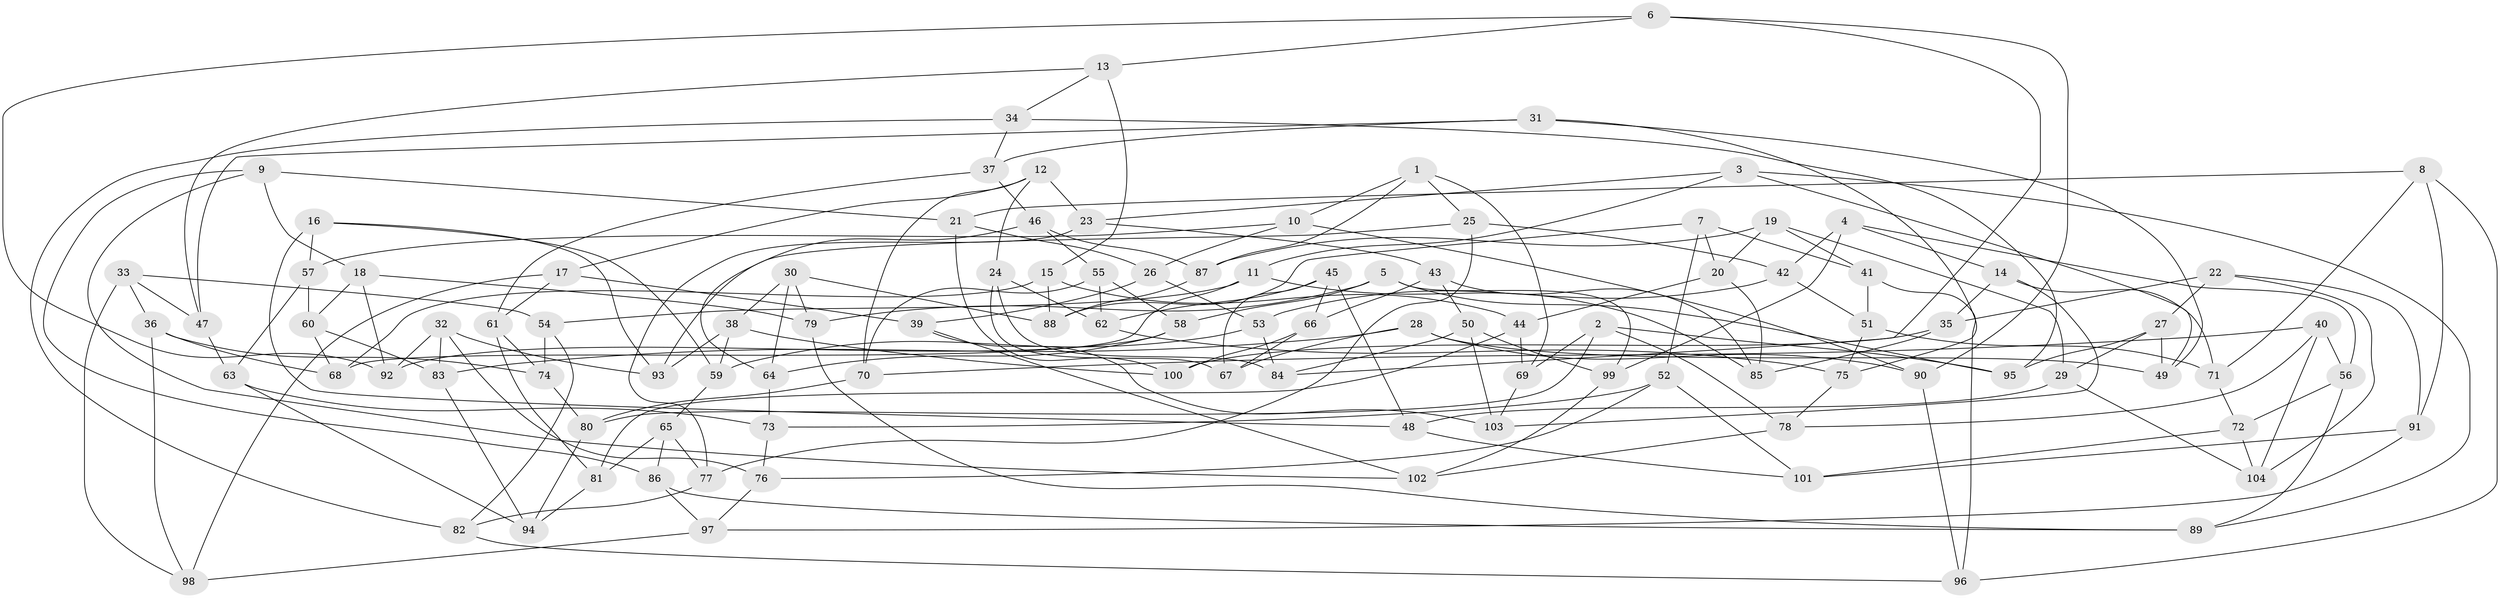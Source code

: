 // coarse degree distribution, {6: 0.21875, 4: 0.03125, 5: 0.21875, 9: 0.09375, 8: 0.25, 10: 0.0625, 7: 0.125}
// Generated by graph-tools (version 1.1) at 2025/38/03/04/25 23:38:12]
// undirected, 104 vertices, 208 edges
graph export_dot {
  node [color=gray90,style=filled];
  1;
  2;
  3;
  4;
  5;
  6;
  7;
  8;
  9;
  10;
  11;
  12;
  13;
  14;
  15;
  16;
  17;
  18;
  19;
  20;
  21;
  22;
  23;
  24;
  25;
  26;
  27;
  28;
  29;
  30;
  31;
  32;
  33;
  34;
  35;
  36;
  37;
  38;
  39;
  40;
  41;
  42;
  43;
  44;
  45;
  46;
  47;
  48;
  49;
  50;
  51;
  52;
  53;
  54;
  55;
  56;
  57;
  58;
  59;
  60;
  61;
  62;
  63;
  64;
  65;
  66;
  67;
  68;
  69;
  70;
  71;
  72;
  73;
  74;
  75;
  76;
  77;
  78;
  79;
  80;
  81;
  82;
  83;
  84;
  85;
  86;
  87;
  88;
  89;
  90;
  91;
  92;
  93;
  94;
  95;
  96;
  97;
  98;
  99;
  100;
  101;
  102;
  103;
  104;
  1 -- 69;
  1 -- 87;
  1 -- 25;
  1 -- 10;
  2 -- 95;
  2 -- 69;
  2 -- 78;
  2 -- 80;
  3 -- 11;
  3 -- 23;
  3 -- 89;
  3 -- 49;
  4 -- 56;
  4 -- 99;
  4 -- 14;
  4 -- 42;
  5 -- 99;
  5 -- 95;
  5 -- 79;
  5 -- 58;
  6 -- 90;
  6 -- 84;
  6 -- 13;
  6 -- 92;
  7 -- 88;
  7 -- 52;
  7 -- 20;
  7 -- 41;
  8 -- 21;
  8 -- 71;
  8 -- 96;
  8 -- 91;
  9 -- 86;
  9 -- 21;
  9 -- 102;
  9 -- 18;
  10 -- 26;
  10 -- 90;
  10 -- 57;
  11 -- 68;
  11 -- 54;
  11 -- 85;
  12 -- 70;
  12 -- 17;
  12 -- 24;
  12 -- 23;
  13 -- 34;
  13 -- 15;
  13 -- 47;
  14 -- 35;
  14 -- 71;
  14 -- 103;
  15 -- 88;
  15 -- 68;
  15 -- 44;
  16 -- 48;
  16 -- 57;
  16 -- 93;
  16 -- 59;
  17 -- 98;
  17 -- 61;
  17 -- 39;
  18 -- 60;
  18 -- 92;
  18 -- 79;
  19 -- 20;
  19 -- 87;
  19 -- 29;
  19 -- 41;
  20 -- 85;
  20 -- 44;
  21 -- 100;
  21 -- 26;
  22 -- 104;
  22 -- 91;
  22 -- 27;
  22 -- 35;
  23 -- 77;
  23 -- 43;
  24 -- 67;
  24 -- 62;
  24 -- 84;
  25 -- 77;
  25 -- 42;
  25 -- 93;
  26 -- 39;
  26 -- 53;
  27 -- 95;
  27 -- 29;
  27 -- 49;
  28 -- 90;
  28 -- 67;
  28 -- 83;
  28 -- 49;
  29 -- 48;
  29 -- 104;
  30 -- 88;
  30 -- 64;
  30 -- 79;
  30 -- 38;
  31 -- 47;
  31 -- 49;
  31 -- 37;
  31 -- 75;
  32 -- 76;
  32 -- 93;
  32 -- 92;
  32 -- 83;
  33 -- 54;
  33 -- 36;
  33 -- 47;
  33 -- 98;
  34 -- 82;
  34 -- 95;
  34 -- 37;
  35 -- 100;
  35 -- 85;
  36 -- 74;
  36 -- 98;
  36 -- 68;
  37 -- 61;
  37 -- 46;
  38 -- 93;
  38 -- 59;
  38 -- 100;
  39 -- 102;
  39 -- 103;
  40 -- 56;
  40 -- 78;
  40 -- 104;
  40 -- 70;
  41 -- 51;
  41 -- 96;
  42 -- 51;
  42 -- 53;
  43 -- 66;
  43 -- 50;
  43 -- 85;
  44 -- 81;
  44 -- 69;
  45 -- 67;
  45 -- 48;
  45 -- 62;
  45 -- 66;
  46 -- 64;
  46 -- 55;
  46 -- 87;
  47 -- 63;
  48 -- 101;
  50 -- 99;
  50 -- 103;
  50 -- 84;
  51 -- 71;
  51 -- 75;
  52 -- 101;
  52 -- 76;
  52 -- 73;
  53 -- 84;
  53 -- 59;
  54 -- 82;
  54 -- 74;
  55 -- 70;
  55 -- 58;
  55 -- 62;
  56 -- 72;
  56 -- 89;
  57 -- 60;
  57 -- 63;
  58 -- 64;
  58 -- 92;
  59 -- 65;
  60 -- 68;
  60 -- 83;
  61 -- 81;
  61 -- 74;
  62 -- 75;
  63 -- 94;
  63 -- 73;
  64 -- 73;
  65 -- 86;
  65 -- 81;
  65 -- 77;
  66 -- 100;
  66 -- 67;
  69 -- 103;
  70 -- 80;
  71 -- 72;
  72 -- 104;
  72 -- 101;
  73 -- 76;
  74 -- 80;
  75 -- 78;
  76 -- 97;
  77 -- 82;
  78 -- 102;
  79 -- 89;
  80 -- 94;
  81 -- 94;
  82 -- 96;
  83 -- 94;
  86 -- 97;
  86 -- 89;
  87 -- 88;
  90 -- 96;
  91 -- 101;
  91 -- 97;
  97 -- 98;
  99 -- 102;
}
